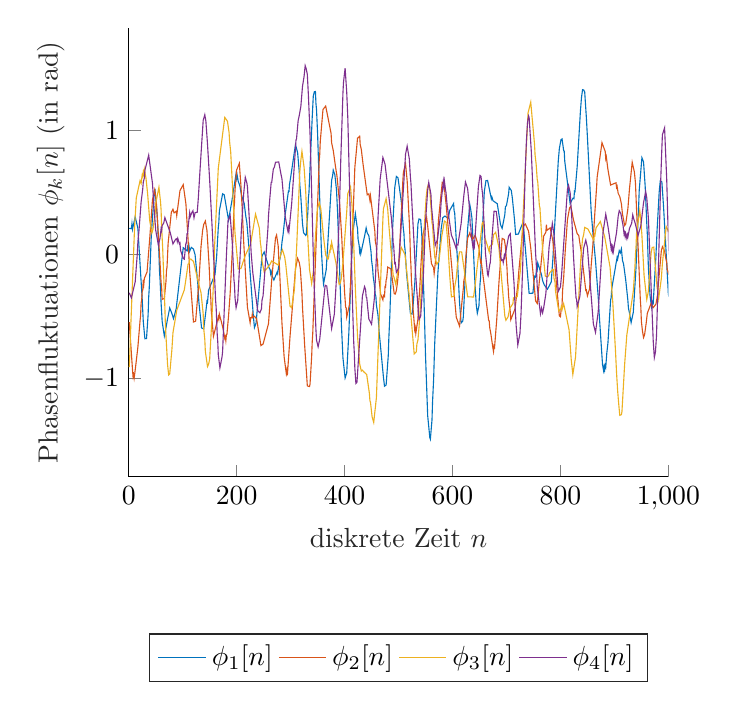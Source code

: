 % This file was created by matlab2tikz.
%
%The latest updates can be retrieved from
%  http://www.mathworks.com/matlabcentral/fileexchange/22022-matlab2tikz-matlab2tikz
%where you can also make suggestions and rate matlab2tikz.
%
\definecolor{mycolor1}{rgb}{0.0,0.447,0.741}%
\definecolor{mycolor2}{rgb}{0.85,0.325,0.098}%
\definecolor{mycolor3}{rgb}{0.929,0.694,0.125}%
\definecolor{mycolor4}{rgb}{0.494,0.184,0.556}%
\definecolor{mycolor5}{rgb}{0.466,0.674,0.188}%
%
\begin{tikzpicture}

\begin{axis}[%
xmin=0,
xmax=1000,
xlabel style={font=\color{white!15!black}},
xlabel={diskrete Zeit $n$},
ylabel style={font=\color{white!15!black}},
ylabel={$\text{Phasenfluktuationen }\phi_k[n]$ (in rad)},
axis background/.style={fill=white},
axis x line*=bottom,
axis y line*=left,
legend style={at={(0.5,-0.35)}, anchor=north, legend columns=5, legend cell align=left, align=left, draw=white!15!black}
]
\addplot [color=mycolor1]
  table[row sep=crcr]{%
1	0.209\\
5	0.207\\
6	0.246\\
7	0.202\\
12	0.302\\
17	0.209\\
25	-0.362\\
27	-0.543\\
30	-0.68\\
33	-0.678\\
36	-0.483\\
37	-0.348\\
38	-0.276\\
42	0.165\\
47	0.473\\
49	0.507\\
51	0.41\\
53	0.301\\
56	0.004\\
57	-0.129\\
58	-0.197\\
60	-0.391\\
62	-0.541\\
66	-0.658\\
68	-0.617\\
72	-0.519\\
76	-0.432\\
80	-0.476\\
83	-0.518\\
88	-0.438\\
101	0.053\\
108	0.028\\
109	0.058\\
111	0.022\\
112	0.059\\
113	0.025\\
116	0.056\\
120	0.042\\
123	-0.003\\
128	-0.235\\
130	-0.383\\
135	-0.593\\
139	-0.601\\
143	-0.458\\
145	-0.379\\
146	-0.387\\
148	-0.289\\
160	-0.16\\
163	-0.013\\
166	0.216\\
167	0.256\\
168	0.35\\
174	0.487\\
177	0.479\\
185	0.275\\
191	0.425\\
199	0.65\\
200	0.611\\
201	0.637\\
203	0.587\\
206	0.551\\
209	0.476\\
214	0.409\\
217	0.305\\
219	0.253\\
223	0.042\\
224	-0.088\\
231	-0.501\\
233	-0.59\\
236	-0.554\\
247	-0.015\\
251	0.019\\
260	-0.108\\
262	-0.123\\
263	-0.156\\
264	-0.138\\
266	-0.176\\
269	-0.207\\
275	-0.144\\
276	-0.156\\
279	-0.061\\
282	0.003\\
284	0.097\\
286	0.156\\
290	0.322\\
296	0.509\\
297	0.507\\
298	0.564\\
300	0.617\\
309	0.884\\
313	0.819\\
316	0.666\\
317	0.564\\
319	0.459\\
322	0.248\\
324	0.174\\
328	0.152\\
329	0.158\\
332	0.343\\
333	0.455\\
334	0.497\\
340	1.098\\
342	1.273\\
344	1.31\\
346	1.311\\
347	1.212\\
348	1.167\\
350	0.974\\
357	0.036\\
360	-0.187\\
361	-0.239\\
366	-0.123\\
376	0.595\\
378	0.637\\
379	0.678\\
382	0.641\\
385	0.521\\
387	0.343\\
393	-0.394\\
394	-0.552\\
397	-0.834\\
401	-0.996\\
404	-0.955\\
408	-0.625\\
413	-0.047\\
414	0.031\\
415	0.161\\
420	0.327\\
423	0.229\\
424	0.212\\
425	0.123\\
427	0.073\\
428	0.02\\
429	0.039\\
430	0.005\\
437	0.145\\
440	0.212\\
442	0.172\\
445	0.15\\
449	0.022\\
450	-0.047\\
452	-0.114\\
453	-0.178\\
455	-0.24\\
457	-0.329\\
458	-0.337\\
459	-0.408\\
462	-0.492\\
464	-0.621\\
467	-0.758\\
472	-0.989\\
474	-1.062\\
477	-1.053\\
481	-0.814\\
482	-0.679\\
484	-0.481\\
489	0.208\\
493	0.536\\
496	0.627\\
499	0.616\\
505	0.429\\
509	0.203\\
510	0.169\\
511	0.076\\
512	0.042\\
515	-0.157\\
522	-0.477\\
525	-0.481\\
527	-0.411\\
530	-0.241\\
536	0.246\\
538	0.285\\
541	0.28\\
543	0.168\\
544	0.013\\
547	-0.341\\
550	-0.814\\
554	-1.299\\
558	-1.478\\
559	-1.489\\
562	-1.334\\
563	-1.192\\
565	-1.009\\
567	-0.723\\
573	-0.146\\
579	0.203\\
582	0.295\\
586	0.308\\
592	0.289\\
595	0.355\\
602	0.409\\
603	0.348\\
604	0.337\\
609	-0.031\\
613	-0.385\\
616	-0.553\\
619	-0.538\\
620	-0.505\\
628	0.202\\
632	0.402\\
634	0.354\\
636	0.293\\
639	0.012\\
641	-0.181\\
644	-0.406\\
646	-0.474\\
649	-0.415\\
651	-0.236\\
652	-0.192\\
655	0.169\\
659	0.507\\
662	0.593\\
665	0.595\\
672	0.447\\
673	0.461\\
675	0.432\\
683	0.407\\
689	0.238\\
692	0.209\\
697	0.32\\
698	0.382\\
700	0.393\\
704	0.488\\
705	0.54\\
709	0.514\\
711	0.449\\
715	0.274\\
717	0.16\\
722	0.163\\
730	0.251\\
732	0.203\\
742	-0.315\\
749	-0.313\\
752	-0.177\\
754	-0.185\\
756	-0.111\\
757	-0.125\\
758	-0.07\\
765	-0.166\\
767	-0.212\\
770	-0.246\\
776	-0.281\\
783	-0.223\\
786	-0.036\\
791	0.359\\
796	0.752\\
798	0.851\\
801	0.923\\
803	0.929\\
806	0.835\\
807	0.832\\
808	0.75\\
818	0.408\\
823	0.451\\
825	0.447\\
826	0.508\\
827	0.505\\
831	0.703\\
837	1.15\\
839	1.262\\
841	1.326\\
843	1.324\\
845	1.306\\
848	1.105\\
850	0.946\\
857	0.344\\
860	0.18\\
865	-0.051\\
870	-0.343\\
872	-0.491\\
878	-0.888\\
880	-0.937\\
881	-0.906\\
882	-0.93\\
883	-0.893\\
884	-0.907\\
886	-0.793\\
888	-0.716\\
893	-0.367\\
894	-0.351\\
895	-0.279\\
905	-0.025\\
906	-0.04\\
909	0.03\\
911	0.012\\
913	0.044\\
915	-0.049\\
917	-0.078\\
921	-0.207\\
925	-0.372\\
926	-0.433\\
928	-0.473\\
931	-0.55\\
935	-0.468\\
940	-0.113\\
945	0.395\\
946	0.515\\
951	0.778\\
954	0.744\\
957	0.552\\
960	0.251\\
961	0.163\\
963	-0.106\\
966	-0.33\\
969	-0.433\\
970	-0.429\\
971	-0.381\\
972	-0.39\\
977	-0.012\\
979	0.184\\
983	0.502\\
985	0.59\\
988	0.583\\
991	0.39\\
995	0.082\\
1000	-0.318\\
1001	-0.342\\
};
\addlegendentry{$\phi_1[n]$}

\addplot [color=mycolor2]
  table[row sep=crcr]{%
1	-0.547\\
7	-0.928\\
8	-0.984\\
9	-0.969\\
10	-0.999\\
12	-0.934\\
17	-0.747\\
21	-0.536\\
22	-0.494\\
23	-0.392\\
24	-0.368\\
25	-0.3\\
26	-0.287\\
27	-0.206\\
28	-0.24\\
29	-0.194\\
34	-0.142\\
39	0.13\\
44	0.438\\
48	0.518\\
51	0.435\\
58	-0.063\\
60	-0.227\\
61	-0.264\\
62	-0.363\\
66	-0.355\\
69	-0.221\\
70	-0.13\\
71	-0.103\\
73	0.087\\
79	0.339\\
82	0.363\\
84	0.334\\
88	0.346\\
89	0.312\\
95	0.513\\
101	0.561\\
106	0.406\\
110	0.12\\
113	-0.138\\
120	-0.545\\
124	-0.538\\
128	-0.331\\
130	-0.224\\
134	0.063\\
137	0.194\\
139	0.241\\
142	0.268\\
145	0.191\\
149	-0.09\\
151	-0.28\\
152	-0.345\\
153	-0.455\\
157	-0.66\\
166	-0.505\\
167	-0.524\\
168	-0.482\\
175	-0.6\\
178	-0.677\\
179	-0.665\\
180	-0.696\\
181	-0.648\\
182	-0.645\\
185	-0.497\\
188	-0.314\\
193	0.12\\
195	0.362\\
196	0.414\\
197	0.515\\
200	0.679\\
205	0.733\\
208	0.549\\
210	0.393\\
213	0.104\\
220	-0.427\\
225	-0.551\\
226	-0.511\\
228	-0.512\\
229	-0.482\\
230	-0.51\\
233	-0.499\\
237	-0.519\\
245	-0.735\\
249	-0.723\\
259	-0.559\\
265	-0.205\\
272	0.132\\
274	0.155\\
277	0.067\\
278	-0.032\\
279	-0.074\\
284	-0.556\\
288	-0.826\\
292	-0.96\\
293	-0.935\\
294	-0.975\\
299	-0.657\\
302	-0.496\\
309	-0.119\\
313	-0.032\\
316	-0.065\\
318	-0.115\\
321	-0.313\\
322	-0.424\\
324	-0.577\\
326	-0.73\\
331	-1.06\\
335	-1.065\\
336	-1.046\\
339	-0.825\\
340	-0.711\\
341	-0.64\\
353	0.752\\
354	0.806\\
355	0.91\\
360	1.166\\
365	1.194\\
375	0.974\\
376	0.898\\
379	0.837\\
383	0.712\\
386	0.628\\
391	0.401\\
395	0.122\\
396	0.012\\
397	-0.044\\
400	-0.305\\
402	-0.426\\
403	-0.431\\
404	-0.506\\
409	-0.406\\
411	-0.242\\
416	0.338\\
419	0.697\\
424	0.935\\
428	0.951\\
429	0.882\\
431	0.846\\
434	0.734\\
442	0.479\\
445	0.487\\
447	0.434\\
448	0.47\\
456	0.19\\
457	0.105\\
459	0.058\\
460	-0.029\\
461	-0.046\\
462	-0.134\\
467	-0.323\\
471	-0.367\\
472	-0.33\\
474	-0.34\\
475	-0.26\\
476	-0.263\\
477	-0.207\\
478	-0.194\\
480	-0.103\\
486	-0.118\\
492	-0.317\\
494	-0.32\\
496	-0.291\\
498	-0.228\\
500	-0.144\\
501	-0.031\\
503	0.142\\
505	0.318\\
508	0.593\\
509	0.66\\
513	0.729\\
516	0.592\\
520	0.256\\
521	0.152\\
522	-0.011\\
523	-0.094\\
524	-0.221\\
525	-0.28\\
526	-0.39\\
528	-0.496\\
530	-0.609\\
531	-0.591\\
532	-0.637\\
536	-0.52\\
537	-0.406\\
539	-0.304\\
542	-0.049\\
545	0.15\\
552	0.298\\
554	0.23\\
561	-0.074\\
565	-0.108\\
566	-0.154\\
570	0.004\\
571	0.032\\
574	0.277\\
581	0.579\\
584	0.567\\
585	0.552\\
586	0.486\\
588	0.408\\
607	-0.507\\
613	-0.578\\
620	-0.277\\
621	-0.213\\
622	-0.194\\
625	-0.007\\
628	0.13\\
632	0.173\\
634	0.143\\
636	0.153\\
637	0.119\\
642	0.154\\
646	0.098\\
649	0.052\\
652	-0.06\\
653	-0.05\\
667	-0.532\\
668	-0.536\\
669	-0.591\\
671	-0.638\\
675	-0.758\\
676	-0.783\\
677	-0.737\\
678	-0.746\\
682	-0.524\\
686	-0.232\\
692	0.128\\
696	0.12\\
698	0.065\\
700	-0.055\\
701	-0.112\\
702	-0.218\\
703	-0.257\\
704	-0.34\\
707	-0.461\\
708	-0.527\\
716	-0.437\\
721	-0.241\\
723	-0.131\\
729	0.147\\
732	0.231\\
735	0.244\\
741	0.186\\
745	0.05\\
754	-0.375\\
757	-0.396\\
769	0.147\\
773	0.178\\
774	0.239\\
775	0.193\\
781	0.213\\
786	0.108\\
789	-0.048\\
791	-0.155\\
798	-0.496\\
800	-0.503\\
802	-0.414\\
803	-0.411\\
804	-0.292\\
806	-0.188\\
809	0.034\\
813	0.278\\
817	0.375\\
819	0.385\\
821	0.352\\
824	0.281\\
831	0.167\\
834	0.151\\
836	0.092\\
839	0.009\\
847	-0.291\\
848	-0.287\\
850	-0.334\\
854	-0.277\\
857	-0.09\\
860	0.07\\
864	0.349\\
867	0.539\\
868	0.62\\
877	0.899\\
883	0.828\\
884	0.77\\
885	0.787\\
888	0.684\\
893	0.558\\
903	0.576\\
904	0.539\\
905	0.549\\
907	0.491\\
910	0.465\\
913	0.406\\
915	0.324\\
919	0.232\\
921	0.244\\
925	0.368\\
928	0.529\\
933	0.741\\
937	0.664\\
939	0.577\\
948	-0.361\\
949	-0.426\\
950	-0.539\\
952	-0.617\\
954	-0.67\\
956	-0.647\\
959	-0.551\\
961	-0.475\\
968	-0.395\\
972	-0.429\\
977	-0.401\\
980	-0.324\\
982	-0.216\\
987	0.029\\
989	0.061\\
993	0.028\\
995	-0.026\\
997	-0.067\\
998	-0.124\\
1001	-0.166\\
};
\addlegendentry{$\phi_2[n]$}

\addplot [color=mycolor3]
  table[row sep=crcr]{%
1	-0.908\\
2	-0.815\\
4	-0.56\\
11	0.232\\
13	0.376\\
14	0.453\\
21	0.593\\
23	0.571\\
25	0.64\\
26	0.629\\
27	0.663\\
28	0.646\\
29	0.685\\
32	0.613\\
35	0.489\\
39	0.269\\
43	0.172\\
45	0.203\\
49	0.332\\
50	0.408\\
56	0.54\\
59	0.42\\
60	0.358\\
61	0.219\\
63	0.044\\
67	-0.429\\
68	-0.574\\
72	-0.889\\
74	-0.971\\
76	-0.962\\
80	-0.769\\
82	-0.632\\
89	-0.451\\
103	-0.287\\
106	-0.201\\
110	-0.078\\
112	-0.075\\
113	-0.039\\
115	-0.038\\
120	-0.057\\
127	-0.187\\
129	-0.226\\
134	-0.31\\
138	-0.479\\
139	-0.597\\
141	-0.686\\
142	-0.781\\
146	-0.904\\
148	-0.886\\
150	-0.845\\
154	-0.535\\
156	-0.334\\
157	-0.24\\
159	0.053\\
166	0.694\\
178	1.103\\
183	1.072\\
185	1.01\\
186	0.98\\
187	0.906\\
189	0.824\\
195	0.319\\
197	0.17\\
203	-0.118\\
208	-0.115\\
214	-0.033\\
216	-0.01\\
220	0.029\\
226	0.084\\
228	0.139\\
235	0.324\\
242	0.211\\
244	0.091\\
245	0.066\\
247	-0.053\\
251	-0.142\\
262	-0.08\\
265	-0.054\\
277	-0.086\\
281	-0.014\\
283	0.016\\
285	0.036\\
289	-0.022\\
291	-0.08\\
299	-0.419\\
302	-0.43\\
307	-0.283\\
311	0.036\\
314	0.342\\
317	0.662\\
319	0.76\\
321	0.83\\
325	0.699\\
328	0.505\\
330	0.295\\
332	0.126\\
335	-0.121\\
339	-0.235\\
342	-0.141\\
348	0.274\\
350	0.372\\
353	0.417\\
356	0.368\\
361	0.14\\
365	-0.006\\
369	-0.04\\
370	-0.035\\
372	0.025\\
373	0.019\\
374	0.062\\
375	0.051\\
376	0.096\\
378	0.054\\
384	-0.067\\
389	-0.219\\
390	-0.242\\
392	-0.232\\
394	-0.195\\
397	-0.066\\
404	0.344\\
406	0.489\\
411	0.544\\
414	0.382\\
415	0.257\\
416	0.195\\
420	-0.275\\
424	-0.658\\
428	-0.882\\
431	-0.94\\
433	-0.933\\
436	-0.948\\
441	-0.968\\
446	-1.12\\
447	-1.18\\
448	-1.19\\
451	-1.308\\
454	-1.354\\
459	-1.155\\
471	0.282\\
472	0.366\\
477	0.448\\
480	0.361\\
482	0.238\\
490	-0.166\\
492	-0.192\\
495	-0.244\\
505	0.057\\
512	-0.003\\
520	-0.34\\
529	-0.802\\
533	-0.785\\
534	-0.722\\
536	-0.69\\
538	-0.586\\
541	-0.383\\
544	-0.128\\
548	0.236\\
551	0.449\\
553	0.53\\
555	0.56\\
558	0.512\\
561	0.325\\
562	0.253\\
563	0.238\\
565	0.094\\
567	-0.02\\
571	-0.08\\
575	-0.053\\
578	0.066\\
580	0.143\\
585	0.268\\
588	0.259\\
591	0.112\\
595	-0.177\\
598	-0.343\\
603	-0.337\\
604	-0.264\\
607	-0.192\\
609	-0.09\\
613	0.02\\
617	0.019\\
622	-0.136\\
628	-0.342\\
639	-0.344\\
642	-0.25\\
644	-0.167\\
655	0.25\\
657	0.263\\
660	0.132\\
662	0.108\\
668	0.02\\
669	0.063\\
674	0.081\\
676	0.158\\
680	0.177\\
686	0.054\\
697	-0.498\\
699	-0.531\\
703	-0.503\\
706	-0.437\\
712	-0.397\\
713	-0.351\\
720	-0.341\\
726	-0.123\\
730	0.254\\
740	1.139\\
745	1.225\\
752	0.886\\
753	0.801\\
755	0.726\\
757	0.602\\
758	0.583\\
761	0.39\\
762	0.376\\
764	0.235\\
768	-0.025\\
769	-0.039\\
771	-0.134\\
772	-0.176\\
776	-0.179\\
778	-0.173\\
780	-0.149\\
786	-0.12\\
787	-0.125\\
788	-0.192\\
790	-0.223\\
791	-0.3\\
797	-0.457\\
801	-0.44\\
802	-0.421\\
803	-0.446\\
806	-0.398\\
816	-0.608\\
820	-0.847\\
823	-0.968\\
828	-0.827\\
838	-0.019\\
841	0.125\\
843	0.157\\
845	0.217\\
851	0.203\\
862	0.112\\
863	0.162\\
864	0.154\\
866	0.213\\
874	0.264\\
882	0.142\\
892	-0.104\\
897	-0.386\\
902	-0.775\\
904	-0.955\\
906	-1.098\\
908	-1.205\\
910	-1.297\\
913	-1.291\\
914	-1.267\\
919	-0.885\\
923	-0.651\\
935	-0.298\\
938	-0.111\\
939	-0.003\\
940	0.052\\
941	0.167\\
947	0.355\\
949	0.276\\
951	0.153\\
955	-0.17\\
959	-0.328\\
960	-0.363\\
963	-0.297\\
968	0.009\\
970	0.055\\
973	0.058\\
979	-0.262\\
981	-0.321\\
982	-0.357\\
987	-0.194\\
989	-0.072\\
996	0.223\\
1001	0.179\\
};
\addlegendentry{$\phi_3[n]$}

\addplot [color=mycolor4]
  table[row sep=crcr]{%
1	-0.31\\
5	-0.351\\
12	-0.222\\
16	0.009\\
17	0.099\\
19	0.189\\
23	0.421\\
26	0.526\\
27	0.58\\
29	0.615\\
30	0.676\\
37	0.799\\
44	0.573\\
47	0.373\\
50	0.195\\
55	0.075\\
58	0.13\\
60	0.205\\
61	0.19\\
62	0.231\\
65	0.253\\
67	0.296\\
77	0.175\\
82	0.084\\
87	0.121\\
89	0.126\\
90	0.103\\
91	0.127\\
94	0.084\\
95	0.091\\
96	0.033\\
101	-0.033\\
103	-0.039\\
106	0.09\\
107	0.09\\
108	0.165\\
109	0.167\\
112	0.297\\
113	0.335\\
114	0.303\\
117	0.336\\
119	0.351\\
121	0.294\\
123	0.335\\
127	0.339\\
129	0.453\\
133	0.739\\
138	1.078\\
141	1.124\\
143	1.073\\
146	0.888\\
150	0.598\\
155	0.181\\
157	-0.005\\
158	-0.066\\
160	-0.271\\
161	-0.37\\
162	-0.426\\
164	-0.643\\
165	-0.703\\
166	-0.808\\
168	-0.881\\
169	-0.915\\
173	-0.824\\
174	-0.783\\
181	-0.015\\
184	0.27\\
188	0.313\\
192	0.085\\
195	-0.204\\
196	-0.246\\
197	-0.35\\
199	-0.43\\
202	-0.371\\
206	-0.05\\
209	0.216\\
213	0.486\\
216	0.62\\
219	0.574\\
220	0.542\\
222	0.395\\
224	0.244\\
227	0.006\\
230	-0.15\\
239	-0.454\\
243	-0.471\\
246	-0.44\\
247	-0.37\\
249	-0.334\\
258	0.21\\
259	0.308\\
261	0.425\\
264	0.579\\
265	0.579\\
268	0.687\\
270	0.703\\
272	0.741\\
278	0.744\\
282	0.649\\
284	0.607\\
290	0.305\\
294	0.206\\
295	0.187\\
296	0.215\\
297	0.188\\
302	0.409\\
307	0.722\\
310	0.92\\
311	0.931\\
314	1.078\\
316	1.117\\
319	1.192\\
322	1.351\\
325	1.434\\
327	1.52\\
329	1.494\\
331	1.448\\
333	1.278\\
336	0.97\\
339	0.502\\
343	-0.176\\
347	-0.613\\
348	-0.691\\
351	-0.745\\
354	-0.683\\
364	-0.249\\
367	-0.256\\
376	-0.598\\
381	-0.483\\
385	-0.193\\
388	0.075\\
390	0.293\\
393	0.766\\
397	1.3\\
398	1.384\\
401	1.5\\
404	1.305\\
406	1.098\\
415	-0.437\\
417	-0.713\\
418	-0.79\\
419	-0.914\\
421	-1.04\\
423	-1.03\\
430	-0.557\\
433	-0.337\\
437	-0.26\\
439	-0.285\\
440	-0.344\\
441	-0.347\\
445	-0.521\\
450	-0.563\\
455	-0.365\\
456	-0.301\\
458	-0.112\\
461	0.172\\
462	0.299\\
466	0.607\\
471	0.779\\
475	0.726\\
487	0.284\\
488	0.216\\
489	0.196\\
490	0.091\\
491	0.07\\
493	-0.073\\
494	-0.069\\
496	-0.145\\
500	-0.113\\
513	0.807\\
516	0.871\\
520	0.767\\
522	0.621\\
523	0.572\\
525	0.394\\
529	0.073\\
531	-0.114\\
537	-0.485\\
538	-0.526\\
541	-0.5\\
545	-0.242\\
546	-0.174\\
550	0.262\\
554	0.518\\
556	0.579\\
560	0.484\\
561	0.391\\
568	0.071\\
570	0.097\\
572	0.116\\
577	0.288\\
579	0.423\\
583	0.588\\
584	0.547\\
585	0.59\\
587	0.52\\
588	0.497\\
590	0.397\\
598	0.154\\
601	0.122\\
603	0.098\\
607	0.045\\
608	0.08\\
610	0.075\\
616	0.248\\
621	0.473\\
624	0.582\\
628	0.531\\
631	0.393\\
633	0.228\\
634	0.226\\
635	0.146\\
638	0.056\\
639	0.081\\
640	0.038\\
642	0.154\\
648	0.545\\
651	0.635\\
653	0.627\\
654	0.548\\
656	0.475\\
658	0.287\\
659	0.224\\
661	0.013\\
665	-0.162\\
666	-0.173\\
669	-0.084\\
670	-0.067\\
673	0.124\\
677	0.347\\
681	0.346\\
683	0.282\\
689	-0.019\\
691	-0.048\\
693	-0.043\\
694	-0.066\\
696	-0.009\\
697	-0.026\\
704	0.147\\
707	0.166\\
714	-0.231\\
716	-0.421\\
718	-0.576\\
721	-0.731\\
725	-0.637\\
727	-0.477\\
730	-0.108\\
732	0.235\\
735	0.693\\
737	0.915\\
739	1.061\\
741	1.114\\
742	1.102\\
746	0.831\\
754	0.007\\
755	-0.058\\
757	-0.26\\
763	-0.479\\
765	-0.433\\
767	-0.471\\
769	-0.43\\
773	-0.317\\
779	0.06\\
785	0.248\\
788	0.164\\
796	-0.299\\
800	-0.263\\
802	-0.174\\
813	0.524\\
815	0.556\\
818	0.497\\
821	0.298\\
824	-0.0\\
827	-0.221\\
829	-0.355\\
830	-0.362\\
831	-0.421\\
836	-0.34\\
843	0.049\\
847	0.114\\
850	0.056\\
861	-0.559\\
865	-0.629\\
870	-0.463\\
879	0.179\\
884	0.323\\
888	0.227\\
893	0.081\\
894	0.046\\
895	0.066\\
896	0.027\\
897	0.054\\
898	0.022\\
904	0.176\\
907	0.306\\
909	0.351\\
912	0.328\\
914	0.279\\
916	0.233\\
918	0.162\\
919	0.176\\
920	0.143\\
921	0.167\\
923	0.128\\
924	0.157\\
925	0.14\\
928	0.209\\
932	0.25\\
934	0.318\\
936	0.283\\
938	0.258\\
944	0.153\\
949	0.231\\
954	0.415\\
958	0.505\\
960	0.455\\
963	0.292\\
967	-0.149\\
972	-0.702\\
974	-0.832\\
976	-0.79\\
978	-0.659\\
980	-0.365\\
986	0.617\\
988	0.86\\
989	0.964\\
993	1.018\\
997	0.599\\
999	0.275\\
1000	0.168\\
1001	-0.002\\
};
\addlegendentry{$\phi_4[n]$}

\end{axis}
\end{tikzpicture}%
